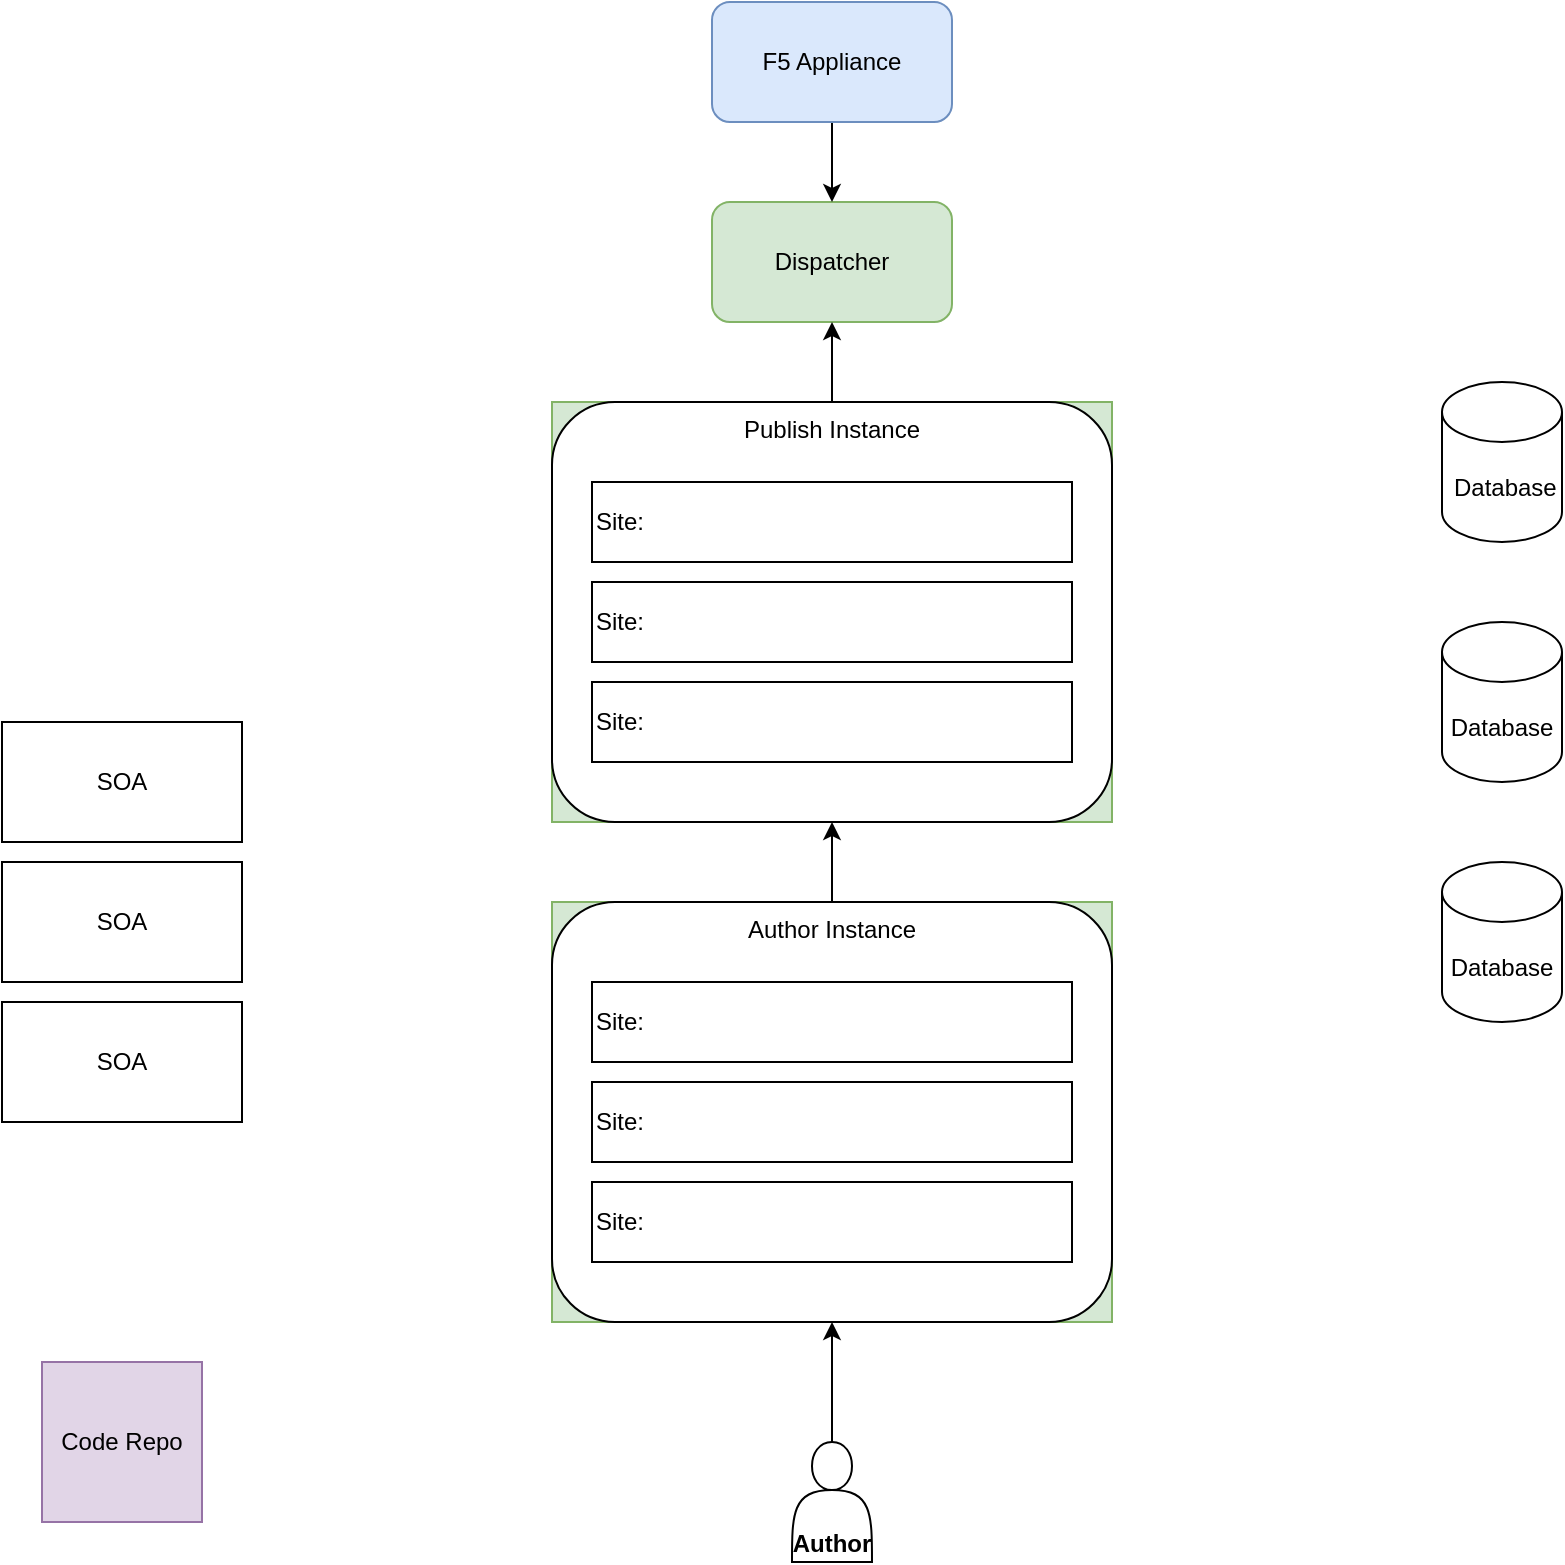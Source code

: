 <mxfile version="14.6.0" type="github">
  <diagram id="Ulr1eWsYCb4U-b4iso83" name="Page-1">
    <mxGraphModel dx="2017" dy="780" grid="1" gridSize="10" guides="1" tooltips="1" connect="1" arrows="1" fold="1" page="1" pageScale="1" pageWidth="850" pageHeight="1100" math="0" shadow="0">
      <root>
        <mxCell id="0" />
        <mxCell id="1" parent="0" />
        <mxCell id="AGDrLH_khp4KD6yV0Qok-1" value="Code Repo" style="whiteSpace=wrap;html=1;aspect=fixed;fillColor=#e1d5e7;strokeColor=#9673a6;" vertex="1" parent="1">
          <mxGeometry x="30" y="720" width="80" height="80" as="geometry" />
        </mxCell>
        <mxCell id="AGDrLH_khp4KD6yV0Qok-2" value="&lt;div&gt;Dispatcher&lt;/div&gt;" style="rounded=1;whiteSpace=wrap;html=1;fillColor=#d5e8d4;strokeColor=#82b366;" vertex="1" parent="1">
          <mxGeometry x="365" y="140" width="120" height="60" as="geometry" />
        </mxCell>
        <mxCell id="AGDrLH_khp4KD6yV0Qok-19" style="edgeStyle=orthogonalEdgeStyle;rounded=0;orthogonalLoop=1;jettySize=auto;html=1;" edge="1" parent="1" source="AGDrLH_khp4KD6yV0Qok-8" target="AGDrLH_khp4KD6yV0Qok-2">
          <mxGeometry relative="1" as="geometry" />
        </mxCell>
        <mxCell id="AGDrLH_khp4KD6yV0Qok-8" value="&lt;div&gt;F5 Appliance&lt;br&gt;&lt;/div&gt;" style="rounded=1;whiteSpace=wrap;html=1;align=center;fillColor=#dae8fc;strokeColor=#6c8ebf;" vertex="1" parent="1">
          <mxGeometry x="365" y="40" width="120" height="60" as="geometry" />
        </mxCell>
        <mxCell id="AGDrLH_khp4KD6yV0Qok-9" value="" style="group;fillColor=#d5e8d4;strokeColor=#82b366;" vertex="1" connectable="0" parent="1">
          <mxGeometry x="285" y="240" width="280" height="210" as="geometry" />
        </mxCell>
        <mxCell id="AGDrLH_khp4KD6yV0Qok-4" value="Publish Instance" style="rounded=1;whiteSpace=wrap;html=1;verticalAlign=top;" vertex="1" parent="AGDrLH_khp4KD6yV0Qok-9">
          <mxGeometry width="280" height="210" as="geometry" />
        </mxCell>
        <mxCell id="AGDrLH_khp4KD6yV0Qok-5" value="Site: " style="rounded=0;whiteSpace=wrap;html=1;align=left;" vertex="1" parent="AGDrLH_khp4KD6yV0Qok-9">
          <mxGeometry x="20" y="40" width="240" height="40" as="geometry" />
        </mxCell>
        <mxCell id="AGDrLH_khp4KD6yV0Qok-6" value="Site: " style="rounded=0;whiteSpace=wrap;html=1;align=left;" vertex="1" parent="AGDrLH_khp4KD6yV0Qok-9">
          <mxGeometry x="20" y="90" width="240" height="40" as="geometry" />
        </mxCell>
        <mxCell id="AGDrLH_khp4KD6yV0Qok-7" value="Site: " style="rounded=0;whiteSpace=wrap;html=1;align=left;" vertex="1" parent="AGDrLH_khp4KD6yV0Qok-9">
          <mxGeometry x="20" y="140" width="240" height="40" as="geometry" />
        </mxCell>
        <mxCell id="AGDrLH_khp4KD6yV0Qok-10" value="" style="group;fillColor=#d5e8d4;strokeColor=#82b366;" vertex="1" connectable="0" parent="1">
          <mxGeometry x="285" y="490" width="280" height="210" as="geometry" />
        </mxCell>
        <mxCell id="AGDrLH_khp4KD6yV0Qok-11" value="Author Instance" style="rounded=1;whiteSpace=wrap;html=1;verticalAlign=top;" vertex="1" parent="AGDrLH_khp4KD6yV0Qok-10">
          <mxGeometry width="280" height="210" as="geometry" />
        </mxCell>
        <mxCell id="AGDrLH_khp4KD6yV0Qok-12" value="Site: " style="rounded=0;whiteSpace=wrap;html=1;align=left;" vertex="1" parent="AGDrLH_khp4KD6yV0Qok-10">
          <mxGeometry x="20" y="40" width="240" height="40" as="geometry" />
        </mxCell>
        <mxCell id="AGDrLH_khp4KD6yV0Qok-13" value="Site: " style="rounded=0;whiteSpace=wrap;html=1;align=left;" vertex="1" parent="AGDrLH_khp4KD6yV0Qok-10">
          <mxGeometry x="20" y="90" width="240" height="40" as="geometry" />
        </mxCell>
        <mxCell id="AGDrLH_khp4KD6yV0Qok-14" value="Site: " style="rounded=0;whiteSpace=wrap;html=1;align=left;" vertex="1" parent="AGDrLH_khp4KD6yV0Qok-10">
          <mxGeometry x="20" y="140" width="240" height="40" as="geometry" />
        </mxCell>
        <mxCell id="AGDrLH_khp4KD6yV0Qok-16" style="edgeStyle=orthogonalEdgeStyle;rounded=0;orthogonalLoop=1;jettySize=auto;html=1;entryX=0.5;entryY=1;entryDx=0;entryDy=0;" edge="1" parent="1" source="AGDrLH_khp4KD6yV0Qok-15" target="AGDrLH_khp4KD6yV0Qok-11">
          <mxGeometry relative="1" as="geometry" />
        </mxCell>
        <mxCell id="AGDrLH_khp4KD6yV0Qok-15" value="Author" style="shape=actor;whiteSpace=wrap;html=1;align=center;verticalAlign=bottom;fontStyle=1" vertex="1" parent="1">
          <mxGeometry x="405" y="760" width="40" height="60" as="geometry" />
        </mxCell>
        <mxCell id="AGDrLH_khp4KD6yV0Qok-17" style="edgeStyle=orthogonalEdgeStyle;rounded=0;orthogonalLoop=1;jettySize=auto;html=1;entryX=0.5;entryY=1;entryDx=0;entryDy=0;" edge="1" parent="1" source="AGDrLH_khp4KD6yV0Qok-11" target="AGDrLH_khp4KD6yV0Qok-4">
          <mxGeometry relative="1" as="geometry" />
        </mxCell>
        <mxCell id="AGDrLH_khp4KD6yV0Qok-18" style="edgeStyle=orthogonalEdgeStyle;rounded=0;orthogonalLoop=1;jettySize=auto;html=1;" edge="1" parent="1" source="AGDrLH_khp4KD6yV0Qok-4" target="AGDrLH_khp4KD6yV0Qok-2">
          <mxGeometry relative="1" as="geometry" />
        </mxCell>
        <mxCell id="AGDrLH_khp4KD6yV0Qok-20" value="Database" style="shape=cylinder3;whiteSpace=wrap;html=1;boundedLbl=1;backgroundOutline=1;size=15;align=center;" vertex="1" parent="1">
          <mxGeometry x="730" y="470" width="60" height="80" as="geometry" />
        </mxCell>
        <mxCell id="AGDrLH_khp4KD6yV0Qok-21" value="Database" style="shape=cylinder3;whiteSpace=wrap;html=1;boundedLbl=1;backgroundOutline=1;size=15;align=center;" vertex="1" parent="1">
          <mxGeometry x="730" y="350" width="60" height="80" as="geometry" />
        </mxCell>
        <mxCell id="AGDrLH_khp4KD6yV0Qok-22" value="&amp;nbsp;Database" style="shape=cylinder3;whiteSpace=wrap;html=1;boundedLbl=1;backgroundOutline=1;size=15;align=center;" vertex="1" parent="1">
          <mxGeometry x="730" y="230" width="60" height="80" as="geometry" />
        </mxCell>
        <mxCell id="AGDrLH_khp4KD6yV0Qok-23" value="SOA" style="rounded=0;whiteSpace=wrap;html=1;align=center;" vertex="1" parent="1">
          <mxGeometry x="10" y="400" width="120" height="60" as="geometry" />
        </mxCell>
        <mxCell id="AGDrLH_khp4KD6yV0Qok-24" value="SOA" style="rounded=0;whiteSpace=wrap;html=1;align=center;" vertex="1" parent="1">
          <mxGeometry x="10" y="470" width="120" height="60" as="geometry" />
        </mxCell>
        <mxCell id="AGDrLH_khp4KD6yV0Qok-25" value="SOA" style="rounded=0;whiteSpace=wrap;html=1;align=center;" vertex="1" parent="1">
          <mxGeometry x="10" y="540" width="120" height="60" as="geometry" />
        </mxCell>
      </root>
    </mxGraphModel>
  </diagram>
</mxfile>
